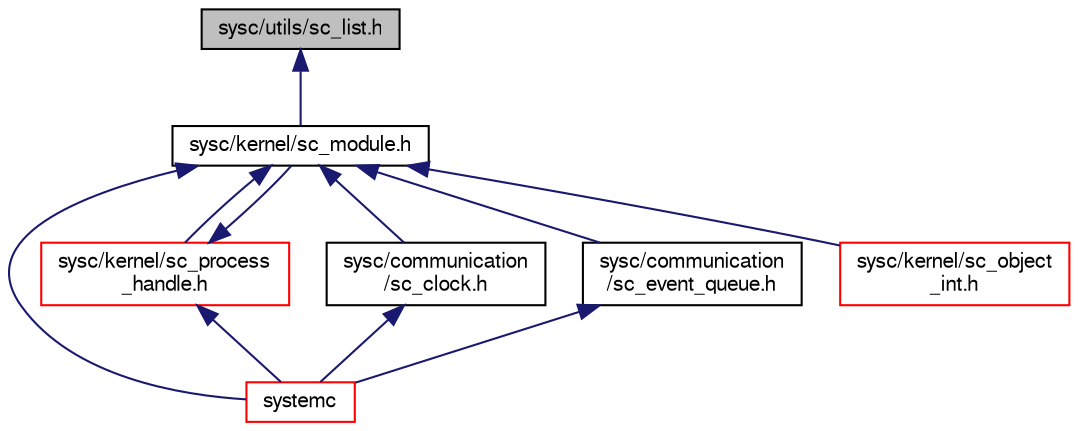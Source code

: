 digraph "sysc/utils/sc_list.h"
{
  edge [fontname="FreeSans",fontsize="10",labelfontname="FreeSans",labelfontsize="10"];
  node [fontname="FreeSans",fontsize="10",shape=record];
  Node6 [label="sysc/utils/sc_list.h",height=0.2,width=0.4,color="black", fillcolor="grey75", style="filled", fontcolor="black"];
  Node6 -> Node7 [dir="back",color="midnightblue",fontsize="10",style="solid",fontname="FreeSans"];
  Node7 [label="sysc/kernel/sc_module.h",height=0.2,width=0.4,color="black", fillcolor="white", style="filled",URL="$a00269.html"];
  Node7 -> Node8 [dir="back",color="midnightblue",fontsize="10",style="solid",fontname="FreeSans"];
  Node8 [label="systemc",height=0.2,width=0.4,color="red", fillcolor="white", style="filled",URL="$a00401.html"];
  Node7 -> Node10 [dir="back",color="midnightblue",fontsize="10",style="solid",fontname="FreeSans"];
  Node10 [label="sysc/kernel/sc_process\l_handle.h",height=0.2,width=0.4,color="red", fillcolor="white", style="filled",URL="$a00296.html"];
  Node10 -> Node7 [dir="back",color="midnightblue",fontsize="10",style="solid",fontname="FreeSans"];
  Node10 -> Node8 [dir="back",color="midnightblue",fontsize="10",style="solid",fontname="FreeSans"];
  Node7 -> Node17 [dir="back",color="midnightblue",fontsize="10",style="solid",fontname="FreeSans"];
  Node17 [label="sysc/communication\l/sc_clock.h",height=0.2,width=0.4,color="black", fillcolor="white", style="filled",URL="$a00005.html"];
  Node17 -> Node8 [dir="back",color="midnightblue",fontsize="10",style="solid",fontname="FreeSans"];
  Node7 -> Node35 [dir="back",color="midnightblue",fontsize="10",style="solid",fontname="FreeSans"];
  Node35 [label="sysc/communication\l/sc_event_queue.h",height=0.2,width=0.4,color="black", fillcolor="white", style="filled",URL="$a00017.html"];
  Node35 -> Node8 [dir="back",color="midnightblue",fontsize="10",style="solid",fontname="FreeSans"];
  Node7 -> Node30 [dir="back",color="midnightblue",fontsize="10",style="solid",fontname="FreeSans"];
  Node30 [label="sysc/kernel/sc_object\l_int.h",height=0.2,width=0.4,color="red", fillcolor="white", style="filled",URL="$a00284.html"];
}
